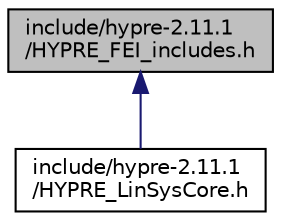 digraph "include/hypre-2.11.1/HYPRE_FEI_includes.h"
{
 // LATEX_PDF_SIZE
  edge [fontname="Helvetica",fontsize="10",labelfontname="Helvetica",labelfontsize="10"];
  node [fontname="Helvetica",fontsize="10",shape=record];
  Node1 [label="include/hypre-2.11.1\l/HYPRE_FEI_includes.h",height=0.2,width=0.4,color="black", fillcolor="grey75", style="filled", fontcolor="black",tooltip=" "];
  Node1 -> Node2 [dir="back",color="midnightblue",fontsize="10",style="solid",fontname="Helvetica"];
  Node2 [label="include/hypre-2.11.1\l/HYPRE_LinSysCore.h",height=0.2,width=0.4,color="black", fillcolor="white", style="filled",URL="$_h_y_p_r_e___lin_sys_core_8h.html",tooltip=" "];
}
